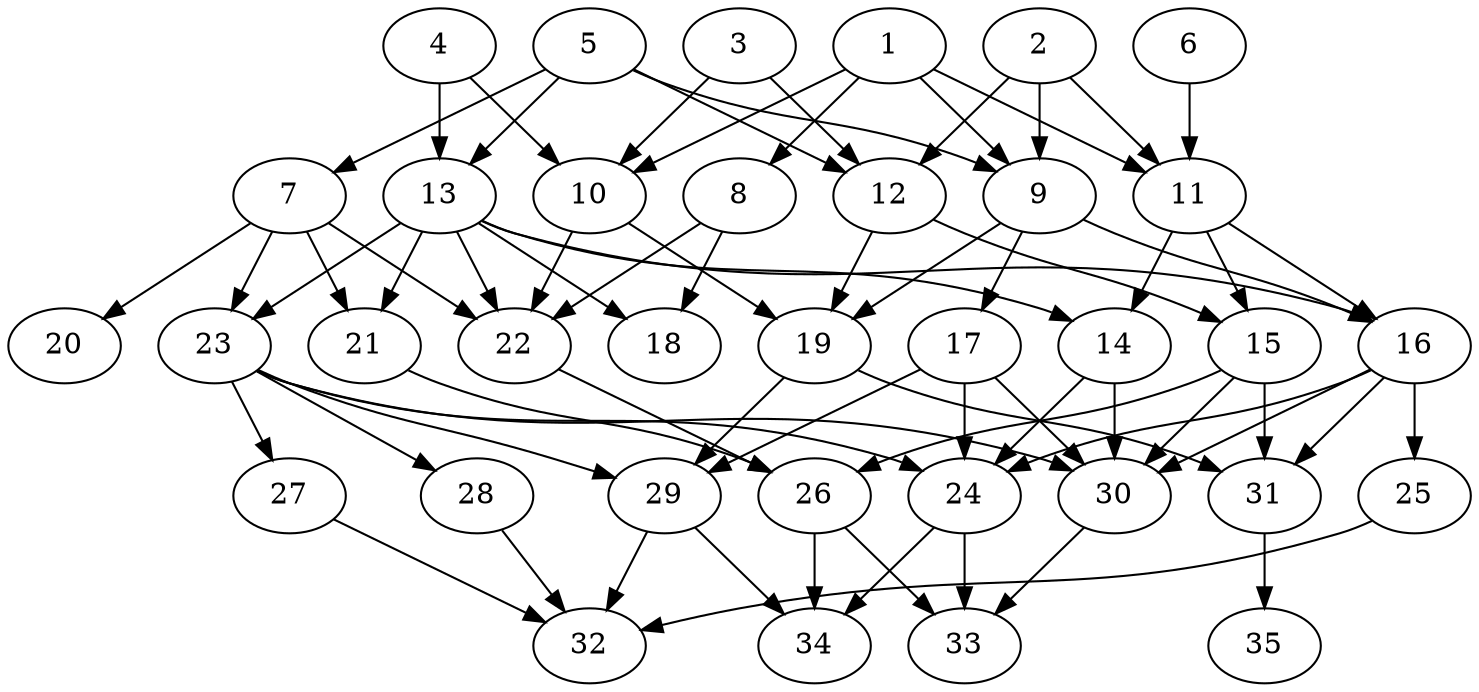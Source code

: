// DAG (tier=2-normal, mode=compute, n=35, ccr=0.370, fat=0.610, density=0.498, regular=0.528, jump=0.194, mindata=524288, maxdata=8388608)
// DAG automatically generated by daggen at Sun Aug 24 16:33:33 2025
// /home/ermia/Project/Environments/daggen/bin/daggen --dot --ccr 0.370 --fat 0.610 --regular 0.528 --density 0.498 --jump 0.194 --mindata 524288 --maxdata 8388608 -n 35 
digraph G {
  1 [size="7239207887049776", alpha="0.04", expect_size="3619603943524888"]
  1 -> 8 [size ="157713346592768"]
  1 -> 9 [size ="157713346592768"]
  1 -> 10 [size ="157713346592768"]
  1 -> 11 [size ="157713346592768"]
  2 [size="1671015240934736", alpha="0.00", expect_size="835507620467368"]
  2 -> 9 [size ="35770911948800"]
  2 -> 11 [size ="35770911948800"]
  2 -> 12 [size ="35770911948800"]
  3 [size="3602178841616842752", alpha="0.08", expect_size="1801089420808421376"]
  3 -> 10 [size ="18798946025472"]
  3 -> 12 [size ="18798946025472"]
  4 [size="4506122273190576128", alpha="0.20", expect_size="2253061136595288064"]
  4 -> 10 [size ="21825220247552"]
  4 -> 13 [size ="21825220247552"]
  5 [size="15217593115738112000", alpha="0.18", expect_size="7608796557869056000"]
  5 -> 7 [size ="49127043891200"]
  5 -> 9 [size ="49127043891200"]
  5 -> 12 [size ="49127043891200"]
  5 -> 13 [size ="49127043891200"]
  6 [size="40403887521502593024", alpha="0.04", expect_size="20201943760751296512"]
  6 -> 11 [size ="94197365342208"]
  7 [size="18084339961311120", alpha="0.05", expect_size="9042169980655560"]
  7 -> 20 [size ="395685807521792"]
  7 -> 21 [size ="395685807521792"]
  7 -> 22 [size ="395685807521792"]
  7 -> 23 [size ="395685807521792"]
  8 [size="59956162805803096", alpha="0.00", expect_size="29978081402901548"]
  8 -> 18 [size ="166713215680512"]
  8 -> 22 [size ="166713215680512"]
  9 [size="403809695758378752", alpha="0.18", expect_size="201904847879189376"]
  9 -> 16 [size ="275134002757632"]
  9 -> 17 [size ="275134002757632"]
  9 -> 19 [size ="275134002757632"]
  10 [size="28381655044585628", alpha="0.05", expect_size="14190827522292814"]
  10 -> 19 [size ="19381039923200"]
  10 -> 22 [size ="19381039923200"]
  11 [size="11469623046248994", alpha="0.14", expect_size="5734811523124497"]
  11 -> 14 [size ="194968371068928"]
  11 -> 15 [size ="194968371068928"]
  11 -> 16 [size ="194968371068928"]
  12 [size="1382886560579452928", alpha="0.06", expect_size="691443280289726464"]
  12 -> 15 [size ="9929964388352"]
  12 -> 19 [size ="9929964388352"]
  13 [size="477313694315846720", alpha="0.01", expect_size="238656847157923360"]
  13 -> 14 [size ="291314956500992"]
  13 -> 16 [size ="291314956500992"]
  13 -> 18 [size ="291314956500992"]
  13 -> 21 [size ="291314956500992"]
  13 -> 22 [size ="291314956500992"]
  13 -> 23 [size ="291314956500992"]
  14 [size="3405520467460665", alpha="0.03", expect_size="1702760233730332"]
  14 -> 24 [size ="65578916118528"]
  14 -> 30 [size ="65578916118528"]
  15 [size="274745981771020960", alpha="0.19", expect_size="137372990885510480"]
  15 -> 26 [size ="136035782623232"]
  15 -> 30 [size ="136035782623232"]
  15 -> 31 [size ="136035782623232"]
  16 [size="202429096043160272896", alpha="0.07", expect_size="101214548021580136448"]
  16 -> 24 [size ="275806995611648"]
  16 -> 25 [size ="275806995611648"]
  16 -> 30 [size ="275806995611648"]
  16 -> 31 [size ="275806995611648"]
  17 [size="28208361538437820", alpha="0.06", expect_size="14104180769218910"]
  17 -> 24 [size ="33353407397888"]
  17 -> 29 [size ="33353407397888"]
  17 -> 30 [size ="33353407397888"]
  18 [size="228007754223797141504", alpha="0.05", expect_size="114003877111898570752"]
  19 [size="148497239288400", alpha="0.03", expect_size="74248619644200"]
  19 -> 29 [size ="6870479667200"]
  19 -> 31 [size ="6870479667200"]
  20 [size="797602772886274816", alpha="0.10", expect_size="398801386443137408"]
  21 [size="59056015655853976", alpha="0.10", expect_size="29528007827926988"]
  21 -> 26 [size ="31279114354688"]
  22 [size="66124327947731992576", alpha="0.18", expect_size="33062163973865996288"]
  22 -> 26 [size ="130816994705408"]
  23 [size="60368164555448328", alpha="0.04", expect_size="30184082277724164"]
  23 -> 24 [size ="166937669664768"]
  23 -> 27 [size ="166937669664768"]
  23 -> 28 [size ="166937669664768"]
  23 -> 29 [size ="166937669664768"]
  23 -> 30 [size ="166937669664768"]
  24 [size="270922413604304060416", alpha="0.19", expect_size="135461206802152030208"]
  24 -> 33 [size ="334955112562688"]
  24 -> 34 [size ="334955112562688"]
  25 [size="1468482604498944000", alpha="0.16", expect_size="734241302249472000"]
  25 -> 32 [size ="10335603916800"]
  26 [size="1281072079670667008", alpha="0.20", expect_size="640536039835333504"]
  26 -> 33 [size ="498911991037952"]
  26 -> 34 [size ="498911991037952"]
  27 [size="5627487604647196", alpha="0.18", expect_size="2813743802323598"]
  27 -> 32 [size ="13873046355968"]
  28 [size="11931045430654716", alpha="0.18", expect_size="5965522715327358"]
  28 -> 32 [size ="301084597813248"]
  29 [size="15335270615902462", alpha="0.14", expect_size="7667635307951231"]
  29 -> 32 [size ="42921520791552"]
  29 -> 34 [size ="42921520791552"]
  30 [size="367977855721467281408", alpha="0.07", expect_size="183988927860733640704"]
  30 -> 33 [size ="410806944530432"]
  31 [size="856508530135649920", alpha="0.15", expect_size="428254265067824960"]
  31 -> 35 [size ="553779200000000"]
  32 [size="27762197758037983232", alpha="0.08", expect_size="13881098879018991616"]
  33 [size="440063709312763035648", alpha="0.17", expect_size="220031854656381517824"]
  34 [size="390347538233433728", alpha="0.19", expect_size="195173769116716864"]
  35 [size="153772163169064192", alpha="0.20", expect_size="76886081584532096"]
}